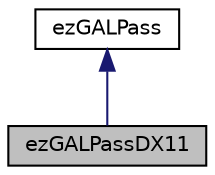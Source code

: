 digraph "ezGALPassDX11"
{
 // LATEX_PDF_SIZE
  edge [fontname="Helvetica",fontsize="10",labelfontname="Helvetica",labelfontsize="10"];
  node [fontname="Helvetica",fontsize="10",shape=record];
  Node1 [label="ezGALPassDX11",height=0.2,width=0.4,color="black", fillcolor="grey75", style="filled", fontcolor="black",tooltip=" "];
  Node2 -> Node1 [dir="back",color="midnightblue",fontsize="10",style="solid",fontname="Helvetica"];
  Node2 [label="ezGALPass",height=0.2,width=0.4,color="black", fillcolor="white", style="filled",URL="$de/d36/classez_g_a_l_pass.htm",tooltip=" "];
}
